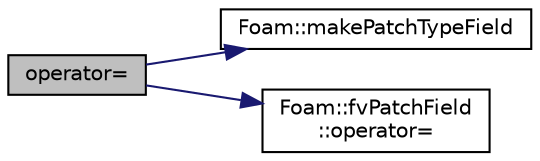 digraph "operator="
{
  bgcolor="transparent";
  edge [fontname="Helvetica",fontsize="10",labelfontname="Helvetica",labelfontsize="10"];
  node [fontname="Helvetica",fontsize="10",shape=record];
  rankdir="LR";
  Node1 [label="operator=",height=0.2,width=0.4,color="black", fillcolor="grey75", style="filled", fontcolor="black"];
  Node1 -> Node2 [color="midnightblue",fontsize="10",style="solid",fontname="Helvetica"];
  Node2 [label="Foam::makePatchTypeField",height=0.2,width=0.4,color="black",URL="$a10733.html#a44a8c9a8ab08f6bf1f84bf3dab3f82a2"];
  Node1 -> Node3 [color="midnightblue",fontsize="10",style="solid",fontname="Helvetica"];
  Node3 [label="Foam::fvPatchField\l::operator=",height=0.2,width=0.4,color="black",URL="$a00886.html#a6a896c9a07142ef7985d976d61181176"];
}
